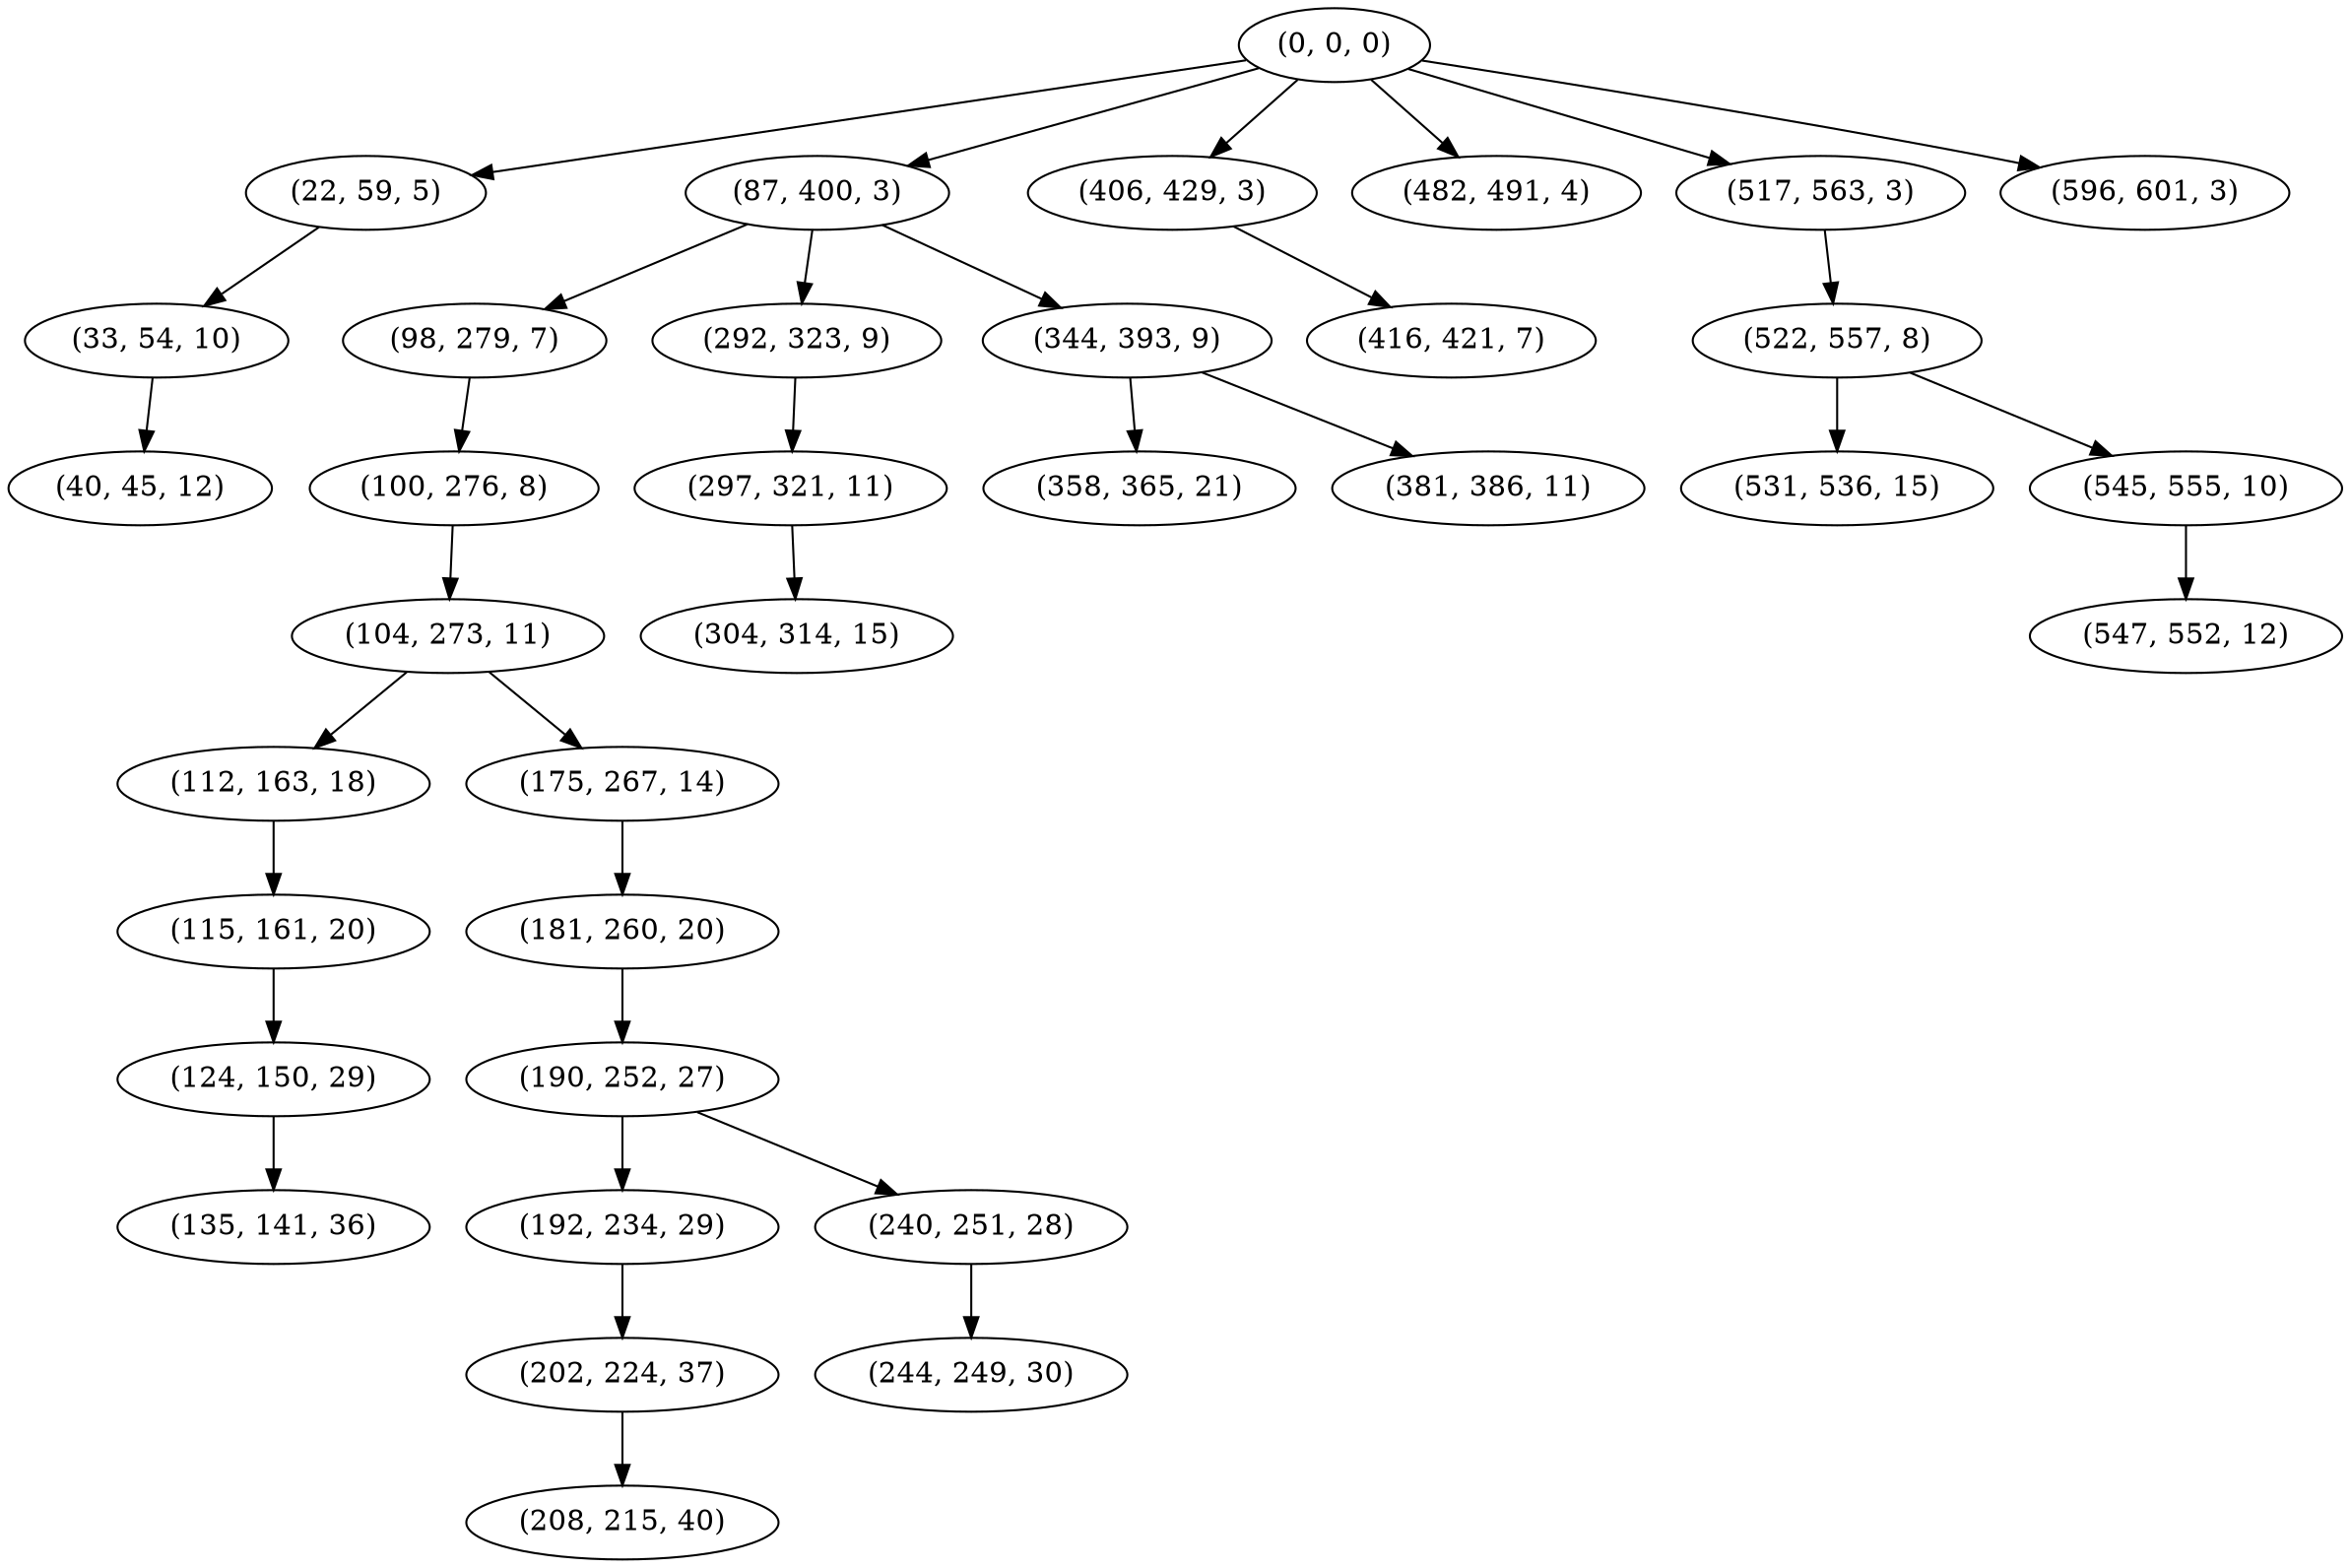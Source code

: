 digraph tree {
    "(0, 0, 0)";
    "(22, 59, 5)";
    "(33, 54, 10)";
    "(40, 45, 12)";
    "(87, 400, 3)";
    "(98, 279, 7)";
    "(100, 276, 8)";
    "(104, 273, 11)";
    "(112, 163, 18)";
    "(115, 161, 20)";
    "(124, 150, 29)";
    "(135, 141, 36)";
    "(175, 267, 14)";
    "(181, 260, 20)";
    "(190, 252, 27)";
    "(192, 234, 29)";
    "(202, 224, 37)";
    "(208, 215, 40)";
    "(240, 251, 28)";
    "(244, 249, 30)";
    "(292, 323, 9)";
    "(297, 321, 11)";
    "(304, 314, 15)";
    "(344, 393, 9)";
    "(358, 365, 21)";
    "(381, 386, 11)";
    "(406, 429, 3)";
    "(416, 421, 7)";
    "(482, 491, 4)";
    "(517, 563, 3)";
    "(522, 557, 8)";
    "(531, 536, 15)";
    "(545, 555, 10)";
    "(547, 552, 12)";
    "(596, 601, 3)";
    "(0, 0, 0)" -> "(22, 59, 5)";
    "(0, 0, 0)" -> "(87, 400, 3)";
    "(0, 0, 0)" -> "(406, 429, 3)";
    "(0, 0, 0)" -> "(482, 491, 4)";
    "(0, 0, 0)" -> "(517, 563, 3)";
    "(0, 0, 0)" -> "(596, 601, 3)";
    "(22, 59, 5)" -> "(33, 54, 10)";
    "(33, 54, 10)" -> "(40, 45, 12)";
    "(87, 400, 3)" -> "(98, 279, 7)";
    "(87, 400, 3)" -> "(292, 323, 9)";
    "(87, 400, 3)" -> "(344, 393, 9)";
    "(98, 279, 7)" -> "(100, 276, 8)";
    "(100, 276, 8)" -> "(104, 273, 11)";
    "(104, 273, 11)" -> "(112, 163, 18)";
    "(104, 273, 11)" -> "(175, 267, 14)";
    "(112, 163, 18)" -> "(115, 161, 20)";
    "(115, 161, 20)" -> "(124, 150, 29)";
    "(124, 150, 29)" -> "(135, 141, 36)";
    "(175, 267, 14)" -> "(181, 260, 20)";
    "(181, 260, 20)" -> "(190, 252, 27)";
    "(190, 252, 27)" -> "(192, 234, 29)";
    "(190, 252, 27)" -> "(240, 251, 28)";
    "(192, 234, 29)" -> "(202, 224, 37)";
    "(202, 224, 37)" -> "(208, 215, 40)";
    "(240, 251, 28)" -> "(244, 249, 30)";
    "(292, 323, 9)" -> "(297, 321, 11)";
    "(297, 321, 11)" -> "(304, 314, 15)";
    "(344, 393, 9)" -> "(358, 365, 21)";
    "(344, 393, 9)" -> "(381, 386, 11)";
    "(406, 429, 3)" -> "(416, 421, 7)";
    "(517, 563, 3)" -> "(522, 557, 8)";
    "(522, 557, 8)" -> "(531, 536, 15)";
    "(522, 557, 8)" -> "(545, 555, 10)";
    "(545, 555, 10)" -> "(547, 552, 12)";
}
